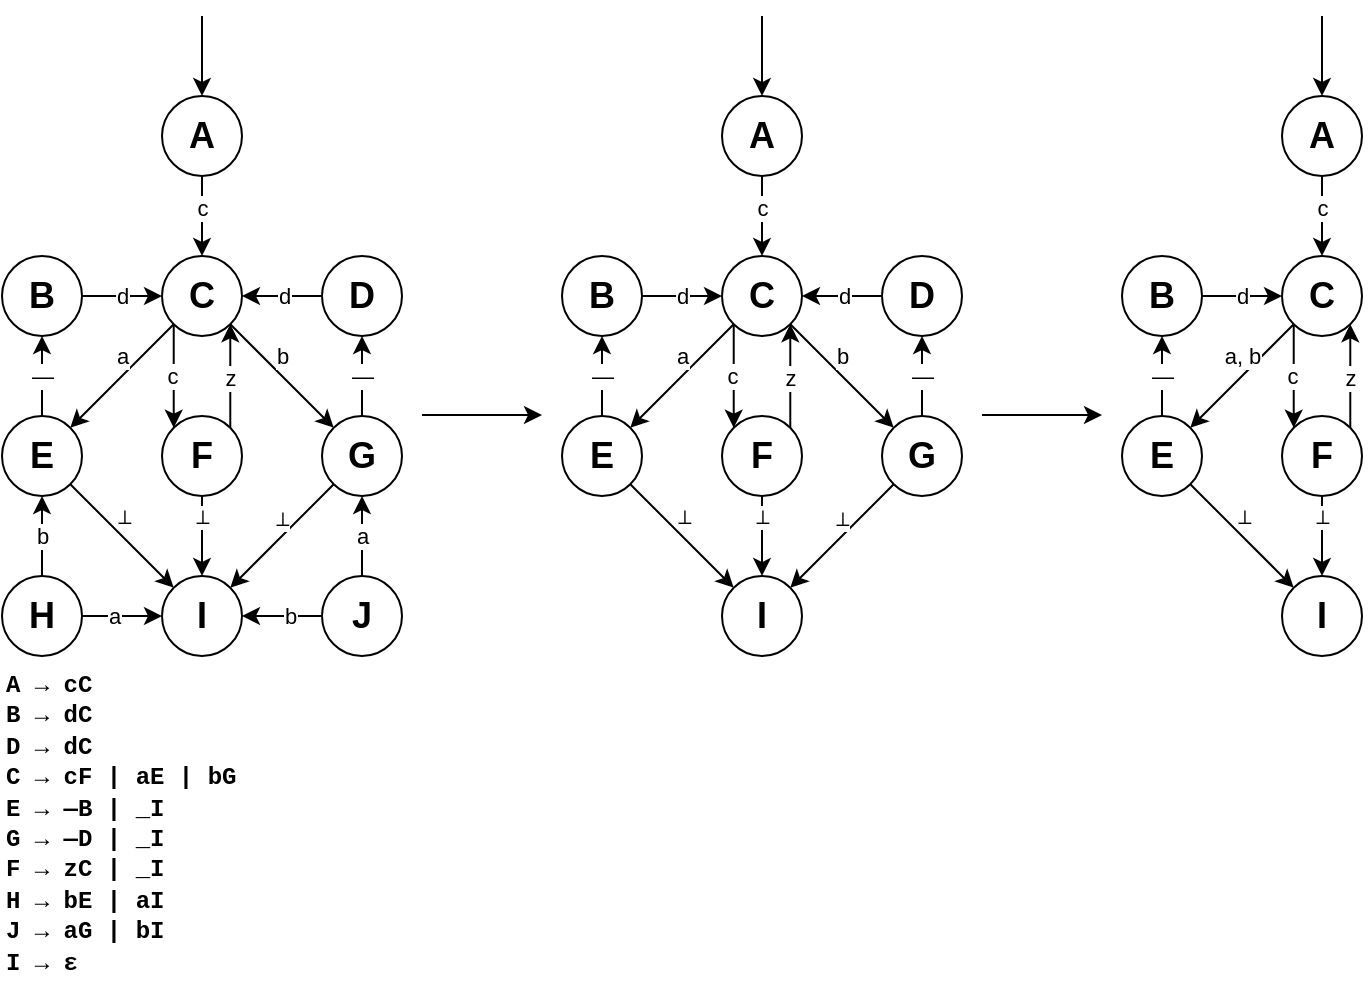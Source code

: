 <mxfile version="21.2.3" type="device">
  <diagram name="Страница 1" id="X-mfZElGtBCWNyIKxTyR">
    <mxGraphModel dx="989" dy="517" grid="1" gridSize="10" guides="1" tooltips="1" connect="1" arrows="1" fold="1" page="1" pageScale="1" pageWidth="827" pageHeight="1169" math="0" shadow="0">
      <root>
        <mxCell id="0" />
        <mxCell id="1" parent="0" />
        <mxCell id="6k7lIzAyDysnmoZ0ct8B-12" style="edgeStyle=orthogonalEdgeStyle;rounded=0;orthogonalLoop=1;jettySize=auto;html=1;entryX=0.5;entryY=0;entryDx=0;entryDy=0;" parent="1" source="6k7lIzAyDysnmoZ0ct8B-1" target="6k7lIzAyDysnmoZ0ct8B-3" edge="1">
          <mxGeometry relative="1" as="geometry" />
        </mxCell>
        <mxCell id="6k7lIzAyDysnmoZ0ct8B-26" value="c" style="edgeLabel;html=1;align=center;verticalAlign=middle;resizable=0;points=[];" parent="6k7lIzAyDysnmoZ0ct8B-12" vertex="1" connectable="0">
          <mxGeometry x="-0.219" y="-1" relative="1" as="geometry">
            <mxPoint x="1" as="offset" />
          </mxGeometry>
        </mxCell>
        <mxCell id="6k7lIzAyDysnmoZ0ct8B-1" value="A" style="ellipse;whiteSpace=wrap;html=1;aspect=fixed;fontStyle=1;fontSize=18;" parent="1" vertex="1">
          <mxGeometry x="120" y="80" width="40" height="40" as="geometry" />
        </mxCell>
        <mxCell id="6k7lIzAyDysnmoZ0ct8B-17" style="edgeStyle=orthogonalEdgeStyle;rounded=0;orthogonalLoop=1;jettySize=auto;html=1;entryX=0;entryY=0.5;entryDx=0;entryDy=0;" parent="1" source="6k7lIzAyDysnmoZ0ct8B-2" target="6k7lIzAyDysnmoZ0ct8B-3" edge="1">
          <mxGeometry relative="1" as="geometry" />
        </mxCell>
        <mxCell id="6k7lIzAyDysnmoZ0ct8B-21" value="d" style="edgeLabel;html=1;align=center;verticalAlign=middle;resizable=0;points=[];" parent="6k7lIzAyDysnmoZ0ct8B-17" vertex="1" connectable="0">
          <mxGeometry x="0.248" y="2" relative="1" as="geometry">
            <mxPoint x="-5" y="2" as="offset" />
          </mxGeometry>
        </mxCell>
        <mxCell id="6k7lIzAyDysnmoZ0ct8B-2" value="B" style="ellipse;whiteSpace=wrap;html=1;aspect=fixed;fontStyle=1;fontSize=18;" parent="1" vertex="1">
          <mxGeometry x="40" y="160" width="40" height="40" as="geometry" />
        </mxCell>
        <mxCell id="6k7lIzAyDysnmoZ0ct8B-36" style="edgeStyle=orthogonalEdgeStyle;rounded=0;orthogonalLoop=1;jettySize=auto;html=1;exitX=0;exitY=1;exitDx=0;exitDy=0;entryX=0;entryY=0;entryDx=0;entryDy=0;" parent="1" source="6k7lIzAyDysnmoZ0ct8B-3" target="6k7lIzAyDysnmoZ0ct8B-6" edge="1">
          <mxGeometry relative="1" as="geometry" />
        </mxCell>
        <mxCell id="6k7lIzAyDysnmoZ0ct8B-37" value="c" style="edgeLabel;html=1;align=center;verticalAlign=middle;resizable=0;points=[];" parent="6k7lIzAyDysnmoZ0ct8B-36" vertex="1" connectable="0">
          <mxGeometry x="-0.18" y="-1" relative="1" as="geometry">
            <mxPoint y="5" as="offset" />
          </mxGeometry>
        </mxCell>
        <mxCell id="6k7lIzAyDysnmoZ0ct8B-3" value="C" style="ellipse;whiteSpace=wrap;html=1;aspect=fixed;fontStyle=1;fontSize=18;" parent="1" vertex="1">
          <mxGeometry x="120" y="160" width="40" height="40" as="geometry" />
        </mxCell>
        <mxCell id="6k7lIzAyDysnmoZ0ct8B-18" style="edgeStyle=orthogonalEdgeStyle;rounded=0;orthogonalLoop=1;jettySize=auto;html=1;entryX=1;entryY=0.5;entryDx=0;entryDy=0;" parent="1" source="6k7lIzAyDysnmoZ0ct8B-4" target="6k7lIzAyDysnmoZ0ct8B-3" edge="1">
          <mxGeometry relative="1" as="geometry">
            <Array as="points">
              <mxPoint x="170" y="180" />
              <mxPoint x="170" y="180" />
            </Array>
          </mxGeometry>
        </mxCell>
        <mxCell id="6k7lIzAyDysnmoZ0ct8B-25" value="d" style="edgeLabel;html=1;align=center;verticalAlign=middle;resizable=0;points=[];" parent="6k7lIzAyDysnmoZ0ct8B-18" vertex="1" connectable="0">
          <mxGeometry x="-0.056" relative="1" as="geometry">
            <mxPoint as="offset" />
          </mxGeometry>
        </mxCell>
        <mxCell id="6k7lIzAyDysnmoZ0ct8B-4" value="D" style="ellipse;whiteSpace=wrap;html=1;aspect=fixed;fontStyle=1;fontSize=18;" parent="1" vertex="1">
          <mxGeometry x="200" y="160" width="40" height="40" as="geometry" />
        </mxCell>
        <mxCell id="6k7lIzAyDysnmoZ0ct8B-27" style="edgeStyle=orthogonalEdgeStyle;rounded=0;orthogonalLoop=1;jettySize=auto;html=1;entryX=0.5;entryY=1;entryDx=0;entryDy=0;" parent="1" source="6k7lIzAyDysnmoZ0ct8B-5" target="6k7lIzAyDysnmoZ0ct8B-2" edge="1">
          <mxGeometry relative="1" as="geometry">
            <Array as="points">
              <mxPoint x="60" y="220" />
              <mxPoint x="60" y="220" />
            </Array>
          </mxGeometry>
        </mxCell>
        <mxCell id="6k7lIzAyDysnmoZ0ct8B-28" value="—" style="edgeLabel;html=1;align=center;verticalAlign=middle;resizable=0;points=[];" parent="6k7lIzAyDysnmoZ0ct8B-27" vertex="1" connectable="0">
          <mxGeometry x="0.3" y="-1" relative="1" as="geometry">
            <mxPoint x="-1" y="6" as="offset" />
          </mxGeometry>
        </mxCell>
        <mxCell id="6k7lIzAyDysnmoZ0ct8B-5" value="E" style="ellipse;whiteSpace=wrap;html=1;aspect=fixed;fontStyle=1;fontSize=18;" parent="1" vertex="1">
          <mxGeometry x="40" y="240" width="40" height="40" as="geometry" />
        </mxCell>
        <mxCell id="6k7lIzAyDysnmoZ0ct8B-38" style="edgeStyle=orthogonalEdgeStyle;rounded=0;orthogonalLoop=1;jettySize=auto;html=1;exitX=1;exitY=0;exitDx=0;exitDy=0;entryX=1;entryY=1;entryDx=0;entryDy=0;" parent="1" source="6k7lIzAyDysnmoZ0ct8B-6" target="6k7lIzAyDysnmoZ0ct8B-3" edge="1">
          <mxGeometry relative="1" as="geometry" />
        </mxCell>
        <mxCell id="6k7lIzAyDysnmoZ0ct8B-39" value="z" style="edgeLabel;html=1;align=center;verticalAlign=middle;resizable=0;points=[];" parent="6k7lIzAyDysnmoZ0ct8B-38" vertex="1" connectable="0">
          <mxGeometry x="-0.206" relative="1" as="geometry">
            <mxPoint y="-5" as="offset" />
          </mxGeometry>
        </mxCell>
        <mxCell id="6k7lIzAyDysnmoZ0ct8B-40" style="edgeStyle=orthogonalEdgeStyle;rounded=0;orthogonalLoop=1;jettySize=auto;html=1;entryX=0.5;entryY=0;entryDx=0;entryDy=0;" parent="1" source="6k7lIzAyDysnmoZ0ct8B-6" target="6k7lIzAyDysnmoZ0ct8B-8" edge="1">
          <mxGeometry relative="1" as="geometry" />
        </mxCell>
        <mxCell id="6k7lIzAyDysnmoZ0ct8B-41" value="⟂" style="edgeLabel;html=1;align=center;verticalAlign=middle;resizable=0;points=[];fontSize=10;" parent="6k7lIzAyDysnmoZ0ct8B-40" vertex="1" connectable="0">
          <mxGeometry x="0.183" relative="1" as="geometry">
            <mxPoint y="-14" as="offset" />
          </mxGeometry>
        </mxCell>
        <mxCell id="6k7lIzAyDysnmoZ0ct8B-6" value="F" style="ellipse;whiteSpace=wrap;html=1;aspect=fixed;fontStyle=1;fontSize=18;" parent="1" vertex="1">
          <mxGeometry x="120" y="240" width="40" height="40" as="geometry" />
        </mxCell>
        <mxCell id="6k7lIzAyDysnmoZ0ct8B-29" style="edgeStyle=orthogonalEdgeStyle;rounded=0;orthogonalLoop=1;jettySize=auto;html=1;entryX=0.5;entryY=1;entryDx=0;entryDy=0;" parent="1" source="6k7lIzAyDysnmoZ0ct8B-7" target="6k7lIzAyDysnmoZ0ct8B-4" edge="1">
          <mxGeometry relative="1" as="geometry" />
        </mxCell>
        <mxCell id="6k7lIzAyDysnmoZ0ct8B-30" value="—" style="edgeLabel;html=1;align=center;verticalAlign=middle;resizable=0;points=[];" parent="6k7lIzAyDysnmoZ0ct8B-29" vertex="1" connectable="0">
          <mxGeometry x="0.238" y="1" relative="1" as="geometry">
            <mxPoint x="1" y="5" as="offset" />
          </mxGeometry>
        </mxCell>
        <mxCell id="6k7lIzAyDysnmoZ0ct8B-7" value="G" style="ellipse;whiteSpace=wrap;html=1;aspect=fixed;fontStyle=1;fontSize=18;" parent="1" vertex="1">
          <mxGeometry x="200" y="240" width="40" height="40" as="geometry" />
        </mxCell>
        <mxCell id="6k7lIzAyDysnmoZ0ct8B-8" value="I" style="ellipse;whiteSpace=wrap;html=1;aspect=fixed;fontStyle=1;fontSize=18;" parent="1" vertex="1">
          <mxGeometry x="120" y="320" width="40" height="40" as="geometry" />
        </mxCell>
        <mxCell id="6k7lIzAyDysnmoZ0ct8B-46" style="edgeStyle=orthogonalEdgeStyle;rounded=0;orthogonalLoop=1;jettySize=auto;html=1;entryX=0.5;entryY=1;entryDx=0;entryDy=0;" parent="1" source="6k7lIzAyDysnmoZ0ct8B-9" target="6k7lIzAyDysnmoZ0ct8B-5" edge="1">
          <mxGeometry relative="1" as="geometry" />
        </mxCell>
        <mxCell id="6k7lIzAyDysnmoZ0ct8B-48" value="b" style="edgeLabel;html=1;align=center;verticalAlign=middle;resizable=0;points=[];" parent="6k7lIzAyDysnmoZ0ct8B-46" vertex="1" connectable="0">
          <mxGeometry x="-0.2" relative="1" as="geometry">
            <mxPoint y="-4" as="offset" />
          </mxGeometry>
        </mxCell>
        <mxCell id="6k7lIzAyDysnmoZ0ct8B-49" style="edgeStyle=orthogonalEdgeStyle;rounded=0;orthogonalLoop=1;jettySize=auto;html=1;entryX=0;entryY=0.5;entryDx=0;entryDy=0;" parent="1" source="6k7lIzAyDysnmoZ0ct8B-9" target="6k7lIzAyDysnmoZ0ct8B-8" edge="1">
          <mxGeometry relative="1" as="geometry" />
        </mxCell>
        <mxCell id="6k7lIzAyDysnmoZ0ct8B-50" value="a" style="edgeLabel;html=1;align=center;verticalAlign=middle;resizable=0;points=[];" parent="6k7lIzAyDysnmoZ0ct8B-49" vertex="1" connectable="0">
          <mxGeometry x="-0.2" relative="1" as="geometry">
            <mxPoint as="offset" />
          </mxGeometry>
        </mxCell>
        <mxCell id="6k7lIzAyDysnmoZ0ct8B-9" value="H" style="ellipse;whiteSpace=wrap;html=1;aspect=fixed;fontStyle=1;fontSize=18;" parent="1" vertex="1">
          <mxGeometry x="40" y="320" width="40" height="40" as="geometry" />
        </mxCell>
        <mxCell id="6k7lIzAyDysnmoZ0ct8B-52" style="edgeStyle=orthogonalEdgeStyle;rounded=0;orthogonalLoop=1;jettySize=auto;html=1;entryX=1;entryY=0.5;entryDx=0;entryDy=0;" parent="1" source="6k7lIzAyDysnmoZ0ct8B-10" target="6k7lIzAyDysnmoZ0ct8B-8" edge="1">
          <mxGeometry relative="1" as="geometry" />
        </mxCell>
        <mxCell id="6k7lIzAyDysnmoZ0ct8B-53" value="b" style="edgeLabel;html=1;align=center;verticalAlign=middle;resizable=0;points=[];" parent="6k7lIzAyDysnmoZ0ct8B-52" vertex="1" connectable="0">
          <mxGeometry x="-0.2" relative="1" as="geometry">
            <mxPoint as="offset" />
          </mxGeometry>
        </mxCell>
        <mxCell id="6k7lIzAyDysnmoZ0ct8B-54" style="edgeStyle=orthogonalEdgeStyle;rounded=0;orthogonalLoop=1;jettySize=auto;html=1;entryX=0.5;entryY=1;entryDx=0;entryDy=0;" parent="1" source="6k7lIzAyDysnmoZ0ct8B-10" target="6k7lIzAyDysnmoZ0ct8B-7" edge="1">
          <mxGeometry relative="1" as="geometry" />
        </mxCell>
        <mxCell id="6k7lIzAyDysnmoZ0ct8B-55" value="a" style="edgeLabel;html=1;align=center;verticalAlign=middle;resizable=0;points=[];" parent="6k7lIzAyDysnmoZ0ct8B-54" vertex="1" connectable="0">
          <mxGeometry x="0.24" relative="1" as="geometry">
            <mxPoint y="5" as="offset" />
          </mxGeometry>
        </mxCell>
        <mxCell id="6k7lIzAyDysnmoZ0ct8B-10" value="J" style="ellipse;whiteSpace=wrap;html=1;aspect=fixed;fontStyle=1;fontSize=18;" parent="1" vertex="1">
          <mxGeometry x="200" y="320" width="40" height="40" as="geometry" />
        </mxCell>
        <mxCell id="6k7lIzAyDysnmoZ0ct8B-11" value="" style="endArrow=classic;html=1;rounded=0;entryX=0.5;entryY=0;entryDx=0;entryDy=0;" parent="1" target="6k7lIzAyDysnmoZ0ct8B-1" edge="1">
          <mxGeometry width="50" height="50" relative="1" as="geometry">
            <mxPoint x="140" y="40" as="sourcePoint" />
            <mxPoint x="220" y="170" as="targetPoint" />
          </mxGeometry>
        </mxCell>
        <mxCell id="6k7lIzAyDysnmoZ0ct8B-32" value="" style="endArrow=classic;html=1;rounded=0;entryX=1;entryY=0;entryDx=0;entryDy=0;exitX=0;exitY=1;exitDx=0;exitDy=0;" parent="1" source="6k7lIzAyDysnmoZ0ct8B-3" target="6k7lIzAyDysnmoZ0ct8B-5" edge="1">
          <mxGeometry width="50" height="50" relative="1" as="geometry">
            <mxPoint x="100" y="230" as="sourcePoint" />
            <mxPoint x="160" y="200" as="targetPoint" />
          </mxGeometry>
        </mxCell>
        <mxCell id="6k7lIzAyDysnmoZ0ct8B-33" value="a" style="edgeLabel;html=1;align=center;verticalAlign=middle;resizable=0;points=[];" parent="6k7lIzAyDysnmoZ0ct8B-32" vertex="1" connectable="0">
          <mxGeometry x="-0.209" y="2" relative="1" as="geometry">
            <mxPoint x="-7" y="-6" as="offset" />
          </mxGeometry>
        </mxCell>
        <mxCell id="6k7lIzAyDysnmoZ0ct8B-34" value="" style="endArrow=classic;html=1;rounded=0;entryX=0;entryY=0;entryDx=0;entryDy=0;exitX=1;exitY=1;exitDx=0;exitDy=0;" parent="1" source="6k7lIzAyDysnmoZ0ct8B-3" target="6k7lIzAyDysnmoZ0ct8B-7" edge="1">
          <mxGeometry width="50" height="50" relative="1" as="geometry">
            <mxPoint x="136" y="204" as="sourcePoint" />
            <mxPoint x="84" y="256" as="targetPoint" />
          </mxGeometry>
        </mxCell>
        <mxCell id="6k7lIzAyDysnmoZ0ct8B-35" value="b" style="edgeLabel;html=1;align=center;verticalAlign=middle;resizable=0;points=[];" parent="6k7lIzAyDysnmoZ0ct8B-34" vertex="1" connectable="0">
          <mxGeometry x="-0.209" y="2" relative="1" as="geometry">
            <mxPoint x="4" y="-3" as="offset" />
          </mxGeometry>
        </mxCell>
        <mxCell id="6k7lIzAyDysnmoZ0ct8B-42" value="" style="endArrow=classic;html=1;rounded=0;exitX=1;exitY=1;exitDx=0;exitDy=0;entryX=0;entryY=0;entryDx=0;entryDy=0;" parent="1" source="6k7lIzAyDysnmoZ0ct8B-5" target="6k7lIzAyDysnmoZ0ct8B-8" edge="1">
          <mxGeometry width="50" height="50" relative="1" as="geometry">
            <mxPoint x="100" y="280" as="sourcePoint" />
            <mxPoint x="150" y="230" as="targetPoint" />
          </mxGeometry>
        </mxCell>
        <mxCell id="6k7lIzAyDysnmoZ0ct8B-44" value="⟂" style="edgeLabel;html=1;align=center;verticalAlign=middle;resizable=0;points=[];fontSize=10;" parent="6k7lIzAyDysnmoZ0ct8B-42" vertex="1" connectable="0">
          <mxGeometry x="0.046" y="-1" relative="1" as="geometry">
            <mxPoint y="-12" as="offset" />
          </mxGeometry>
        </mxCell>
        <mxCell id="6k7lIzAyDysnmoZ0ct8B-43" value="" style="endArrow=classic;html=1;rounded=0;exitX=0;exitY=1;exitDx=0;exitDy=0;entryX=1;entryY=0;entryDx=0;entryDy=0;" parent="1" source="6k7lIzAyDysnmoZ0ct8B-7" target="6k7lIzAyDysnmoZ0ct8B-8" edge="1">
          <mxGeometry width="50" height="50" relative="1" as="geometry">
            <mxPoint x="150" y="290" as="sourcePoint" />
            <mxPoint x="200" y="240" as="targetPoint" />
          </mxGeometry>
        </mxCell>
        <mxCell id="6k7lIzAyDysnmoZ0ct8B-45" value="⟂" style="edgeLabel;html=1;align=center;verticalAlign=middle;resizable=0;points=[];fontSize=10;" parent="6k7lIzAyDysnmoZ0ct8B-43" vertex="1" connectable="0">
          <mxGeometry x="0.132" relative="1" as="geometry">
            <mxPoint x="3" y="-13" as="offset" />
          </mxGeometry>
        </mxCell>
        <mxCell id="m83WT8vD0n_hC-5zdwhu-1" style="edgeStyle=orthogonalEdgeStyle;rounded=0;orthogonalLoop=1;jettySize=auto;html=1;entryX=0.5;entryY=0;entryDx=0;entryDy=0;" edge="1" parent="1" source="m83WT8vD0n_hC-5zdwhu-3" target="m83WT8vD0n_hC-5zdwhu-9">
          <mxGeometry relative="1" as="geometry" />
        </mxCell>
        <mxCell id="m83WT8vD0n_hC-5zdwhu-2" value="c" style="edgeLabel;html=1;align=center;verticalAlign=middle;resizable=0;points=[];" vertex="1" connectable="0" parent="m83WT8vD0n_hC-5zdwhu-1">
          <mxGeometry x="-0.219" y="-1" relative="1" as="geometry">
            <mxPoint x="1" as="offset" />
          </mxGeometry>
        </mxCell>
        <mxCell id="m83WT8vD0n_hC-5zdwhu-3" value="A" style="ellipse;whiteSpace=wrap;html=1;aspect=fixed;fontStyle=1;fontSize=18;" vertex="1" parent="1">
          <mxGeometry x="400" y="80" width="40" height="40" as="geometry" />
        </mxCell>
        <mxCell id="m83WT8vD0n_hC-5zdwhu-4" style="edgeStyle=orthogonalEdgeStyle;rounded=0;orthogonalLoop=1;jettySize=auto;html=1;entryX=0;entryY=0.5;entryDx=0;entryDy=0;" edge="1" parent="1" source="m83WT8vD0n_hC-5zdwhu-6" target="m83WT8vD0n_hC-5zdwhu-9">
          <mxGeometry relative="1" as="geometry" />
        </mxCell>
        <mxCell id="m83WT8vD0n_hC-5zdwhu-5" value="d" style="edgeLabel;html=1;align=center;verticalAlign=middle;resizable=0;points=[];" vertex="1" connectable="0" parent="m83WT8vD0n_hC-5zdwhu-4">
          <mxGeometry x="0.248" y="2" relative="1" as="geometry">
            <mxPoint x="-5" y="2" as="offset" />
          </mxGeometry>
        </mxCell>
        <mxCell id="m83WT8vD0n_hC-5zdwhu-6" value="B" style="ellipse;whiteSpace=wrap;html=1;aspect=fixed;fontStyle=1;fontSize=18;" vertex="1" parent="1">
          <mxGeometry x="320" y="160" width="40" height="40" as="geometry" />
        </mxCell>
        <mxCell id="m83WT8vD0n_hC-5zdwhu-7" style="edgeStyle=orthogonalEdgeStyle;rounded=0;orthogonalLoop=1;jettySize=auto;html=1;exitX=0;exitY=1;exitDx=0;exitDy=0;entryX=0;entryY=0;entryDx=0;entryDy=0;" edge="1" parent="1" source="m83WT8vD0n_hC-5zdwhu-9" target="m83WT8vD0n_hC-5zdwhu-20">
          <mxGeometry relative="1" as="geometry" />
        </mxCell>
        <mxCell id="m83WT8vD0n_hC-5zdwhu-8" value="c" style="edgeLabel;html=1;align=center;verticalAlign=middle;resizable=0;points=[];" vertex="1" connectable="0" parent="m83WT8vD0n_hC-5zdwhu-7">
          <mxGeometry x="-0.18" y="-1" relative="1" as="geometry">
            <mxPoint y="5" as="offset" />
          </mxGeometry>
        </mxCell>
        <mxCell id="m83WT8vD0n_hC-5zdwhu-9" value="C" style="ellipse;whiteSpace=wrap;html=1;aspect=fixed;fontStyle=1;fontSize=18;" vertex="1" parent="1">
          <mxGeometry x="400" y="160" width="40" height="40" as="geometry" />
        </mxCell>
        <mxCell id="m83WT8vD0n_hC-5zdwhu-10" style="edgeStyle=orthogonalEdgeStyle;rounded=0;orthogonalLoop=1;jettySize=auto;html=1;entryX=1;entryY=0.5;entryDx=0;entryDy=0;" edge="1" parent="1" source="m83WT8vD0n_hC-5zdwhu-12" target="m83WT8vD0n_hC-5zdwhu-9">
          <mxGeometry relative="1" as="geometry">
            <Array as="points">
              <mxPoint x="450" y="180" />
              <mxPoint x="450" y="180" />
            </Array>
          </mxGeometry>
        </mxCell>
        <mxCell id="m83WT8vD0n_hC-5zdwhu-11" value="d" style="edgeLabel;html=1;align=center;verticalAlign=middle;resizable=0;points=[];" vertex="1" connectable="0" parent="m83WT8vD0n_hC-5zdwhu-10">
          <mxGeometry x="-0.056" relative="1" as="geometry">
            <mxPoint as="offset" />
          </mxGeometry>
        </mxCell>
        <mxCell id="m83WT8vD0n_hC-5zdwhu-12" value="D" style="ellipse;whiteSpace=wrap;html=1;aspect=fixed;fontStyle=1;fontSize=18;" vertex="1" parent="1">
          <mxGeometry x="480" y="160" width="40" height="40" as="geometry" />
        </mxCell>
        <mxCell id="m83WT8vD0n_hC-5zdwhu-13" style="edgeStyle=orthogonalEdgeStyle;rounded=0;orthogonalLoop=1;jettySize=auto;html=1;entryX=0.5;entryY=1;entryDx=0;entryDy=0;" edge="1" parent="1" source="m83WT8vD0n_hC-5zdwhu-15" target="m83WT8vD0n_hC-5zdwhu-6">
          <mxGeometry relative="1" as="geometry">
            <Array as="points">
              <mxPoint x="340" y="220" />
              <mxPoint x="340" y="220" />
            </Array>
          </mxGeometry>
        </mxCell>
        <mxCell id="m83WT8vD0n_hC-5zdwhu-14" value="—" style="edgeLabel;html=1;align=center;verticalAlign=middle;resizable=0;points=[];" vertex="1" connectable="0" parent="m83WT8vD0n_hC-5zdwhu-13">
          <mxGeometry x="0.3" y="-1" relative="1" as="geometry">
            <mxPoint x="-1" y="6" as="offset" />
          </mxGeometry>
        </mxCell>
        <mxCell id="m83WT8vD0n_hC-5zdwhu-15" value="E" style="ellipse;whiteSpace=wrap;html=1;aspect=fixed;fontStyle=1;fontSize=18;" vertex="1" parent="1">
          <mxGeometry x="320" y="240" width="40" height="40" as="geometry" />
        </mxCell>
        <mxCell id="m83WT8vD0n_hC-5zdwhu-16" style="edgeStyle=orthogonalEdgeStyle;rounded=0;orthogonalLoop=1;jettySize=auto;html=1;exitX=1;exitY=0;exitDx=0;exitDy=0;entryX=1;entryY=1;entryDx=0;entryDy=0;" edge="1" parent="1" source="m83WT8vD0n_hC-5zdwhu-20" target="m83WT8vD0n_hC-5zdwhu-9">
          <mxGeometry relative="1" as="geometry" />
        </mxCell>
        <mxCell id="m83WT8vD0n_hC-5zdwhu-17" value="z" style="edgeLabel;html=1;align=center;verticalAlign=middle;resizable=0;points=[];" vertex="1" connectable="0" parent="m83WT8vD0n_hC-5zdwhu-16">
          <mxGeometry x="-0.206" relative="1" as="geometry">
            <mxPoint y="-5" as="offset" />
          </mxGeometry>
        </mxCell>
        <mxCell id="m83WT8vD0n_hC-5zdwhu-18" style="edgeStyle=orthogonalEdgeStyle;rounded=0;orthogonalLoop=1;jettySize=auto;html=1;entryX=0.5;entryY=0;entryDx=0;entryDy=0;" edge="1" parent="1" source="m83WT8vD0n_hC-5zdwhu-20" target="m83WT8vD0n_hC-5zdwhu-24">
          <mxGeometry relative="1" as="geometry" />
        </mxCell>
        <mxCell id="m83WT8vD0n_hC-5zdwhu-19" value="⟂" style="edgeLabel;html=1;align=center;verticalAlign=middle;resizable=0;points=[];fontSize=10;" vertex="1" connectable="0" parent="m83WT8vD0n_hC-5zdwhu-18">
          <mxGeometry x="0.183" relative="1" as="geometry">
            <mxPoint y="-14" as="offset" />
          </mxGeometry>
        </mxCell>
        <mxCell id="m83WT8vD0n_hC-5zdwhu-20" value="F" style="ellipse;whiteSpace=wrap;html=1;aspect=fixed;fontStyle=1;fontSize=18;" vertex="1" parent="1">
          <mxGeometry x="400" y="240" width="40" height="40" as="geometry" />
        </mxCell>
        <mxCell id="m83WT8vD0n_hC-5zdwhu-21" style="edgeStyle=orthogonalEdgeStyle;rounded=0;orthogonalLoop=1;jettySize=auto;html=1;entryX=0.5;entryY=1;entryDx=0;entryDy=0;" edge="1" parent="1" source="m83WT8vD0n_hC-5zdwhu-23" target="m83WT8vD0n_hC-5zdwhu-12">
          <mxGeometry relative="1" as="geometry" />
        </mxCell>
        <mxCell id="m83WT8vD0n_hC-5zdwhu-22" value="—" style="edgeLabel;html=1;align=center;verticalAlign=middle;resizable=0;points=[];" vertex="1" connectable="0" parent="m83WT8vD0n_hC-5zdwhu-21">
          <mxGeometry x="0.238" y="1" relative="1" as="geometry">
            <mxPoint x="1" y="5" as="offset" />
          </mxGeometry>
        </mxCell>
        <mxCell id="m83WT8vD0n_hC-5zdwhu-23" value="G" style="ellipse;whiteSpace=wrap;html=1;aspect=fixed;fontStyle=1;fontSize=18;" vertex="1" parent="1">
          <mxGeometry x="480" y="240" width="40" height="40" as="geometry" />
        </mxCell>
        <mxCell id="m83WT8vD0n_hC-5zdwhu-24" value="I" style="ellipse;whiteSpace=wrap;html=1;aspect=fixed;fontStyle=1;fontSize=18;" vertex="1" parent="1">
          <mxGeometry x="400" y="320" width="40" height="40" as="geometry" />
        </mxCell>
        <mxCell id="m83WT8vD0n_hC-5zdwhu-35" value="" style="endArrow=classic;html=1;rounded=0;entryX=0.5;entryY=0;entryDx=0;entryDy=0;" edge="1" parent="1" target="m83WT8vD0n_hC-5zdwhu-3">
          <mxGeometry width="50" height="50" relative="1" as="geometry">
            <mxPoint x="420" y="40" as="sourcePoint" />
            <mxPoint x="500" y="170" as="targetPoint" />
          </mxGeometry>
        </mxCell>
        <mxCell id="m83WT8vD0n_hC-5zdwhu-36" value="" style="endArrow=classic;html=1;rounded=0;entryX=1;entryY=0;entryDx=0;entryDy=0;exitX=0;exitY=1;exitDx=0;exitDy=0;" edge="1" parent="1" source="m83WT8vD0n_hC-5zdwhu-9" target="m83WT8vD0n_hC-5zdwhu-15">
          <mxGeometry width="50" height="50" relative="1" as="geometry">
            <mxPoint x="380" y="230" as="sourcePoint" />
            <mxPoint x="440" y="200" as="targetPoint" />
          </mxGeometry>
        </mxCell>
        <mxCell id="m83WT8vD0n_hC-5zdwhu-37" value="a" style="edgeLabel;html=1;align=center;verticalAlign=middle;resizable=0;points=[];" vertex="1" connectable="0" parent="m83WT8vD0n_hC-5zdwhu-36">
          <mxGeometry x="-0.209" y="2" relative="1" as="geometry">
            <mxPoint x="-7" y="-6" as="offset" />
          </mxGeometry>
        </mxCell>
        <mxCell id="m83WT8vD0n_hC-5zdwhu-38" value="" style="endArrow=classic;html=1;rounded=0;entryX=0;entryY=0;entryDx=0;entryDy=0;exitX=1;exitY=1;exitDx=0;exitDy=0;" edge="1" parent="1" source="m83WT8vD0n_hC-5zdwhu-9" target="m83WT8vD0n_hC-5zdwhu-23">
          <mxGeometry width="50" height="50" relative="1" as="geometry">
            <mxPoint x="416" y="204" as="sourcePoint" />
            <mxPoint x="364" y="256" as="targetPoint" />
          </mxGeometry>
        </mxCell>
        <mxCell id="m83WT8vD0n_hC-5zdwhu-39" value="b" style="edgeLabel;html=1;align=center;verticalAlign=middle;resizable=0;points=[];" vertex="1" connectable="0" parent="m83WT8vD0n_hC-5zdwhu-38">
          <mxGeometry x="-0.209" y="2" relative="1" as="geometry">
            <mxPoint x="4" y="-3" as="offset" />
          </mxGeometry>
        </mxCell>
        <mxCell id="m83WT8vD0n_hC-5zdwhu-40" value="" style="endArrow=classic;html=1;rounded=0;exitX=1;exitY=1;exitDx=0;exitDy=0;entryX=0;entryY=0;entryDx=0;entryDy=0;" edge="1" parent="1" source="m83WT8vD0n_hC-5zdwhu-15" target="m83WT8vD0n_hC-5zdwhu-24">
          <mxGeometry width="50" height="50" relative="1" as="geometry">
            <mxPoint x="380" y="280" as="sourcePoint" />
            <mxPoint x="430" y="230" as="targetPoint" />
          </mxGeometry>
        </mxCell>
        <mxCell id="m83WT8vD0n_hC-5zdwhu-41" value="⟂" style="edgeLabel;html=1;align=center;verticalAlign=middle;resizable=0;points=[];fontSize=10;" vertex="1" connectable="0" parent="m83WT8vD0n_hC-5zdwhu-40">
          <mxGeometry x="0.046" y="-1" relative="1" as="geometry">
            <mxPoint y="-12" as="offset" />
          </mxGeometry>
        </mxCell>
        <mxCell id="m83WT8vD0n_hC-5zdwhu-42" value="" style="endArrow=classic;html=1;rounded=0;exitX=0;exitY=1;exitDx=0;exitDy=0;entryX=1;entryY=0;entryDx=0;entryDy=0;" edge="1" parent="1" source="m83WT8vD0n_hC-5zdwhu-23" target="m83WT8vD0n_hC-5zdwhu-24">
          <mxGeometry width="50" height="50" relative="1" as="geometry">
            <mxPoint x="430" y="290" as="sourcePoint" />
            <mxPoint x="480" y="240" as="targetPoint" />
          </mxGeometry>
        </mxCell>
        <mxCell id="m83WT8vD0n_hC-5zdwhu-43" value="⟂" style="edgeLabel;html=1;align=center;verticalAlign=middle;resizable=0;points=[];fontSize=10;" vertex="1" connectable="0" parent="m83WT8vD0n_hC-5zdwhu-42">
          <mxGeometry x="0.132" relative="1" as="geometry">
            <mxPoint x="3" y="-13" as="offset" />
          </mxGeometry>
        </mxCell>
        <mxCell id="m83WT8vD0n_hC-5zdwhu-44" style="edgeStyle=orthogonalEdgeStyle;rounded=0;orthogonalLoop=1;jettySize=auto;html=1;entryX=0.5;entryY=0;entryDx=0;entryDy=0;" edge="1" parent="1" source="m83WT8vD0n_hC-5zdwhu-46" target="m83WT8vD0n_hC-5zdwhu-52">
          <mxGeometry relative="1" as="geometry" />
        </mxCell>
        <mxCell id="m83WT8vD0n_hC-5zdwhu-45" value="c" style="edgeLabel;html=1;align=center;verticalAlign=middle;resizable=0;points=[];" vertex="1" connectable="0" parent="m83WT8vD0n_hC-5zdwhu-44">
          <mxGeometry x="-0.219" y="-1" relative="1" as="geometry">
            <mxPoint x="1" as="offset" />
          </mxGeometry>
        </mxCell>
        <mxCell id="m83WT8vD0n_hC-5zdwhu-46" value="A" style="ellipse;whiteSpace=wrap;html=1;aspect=fixed;fontStyle=1;fontSize=18;" vertex="1" parent="1">
          <mxGeometry x="680" y="80" width="40" height="40" as="geometry" />
        </mxCell>
        <mxCell id="m83WT8vD0n_hC-5zdwhu-47" style="edgeStyle=orthogonalEdgeStyle;rounded=0;orthogonalLoop=1;jettySize=auto;html=1;entryX=0;entryY=0.5;entryDx=0;entryDy=0;" edge="1" parent="1" source="m83WT8vD0n_hC-5zdwhu-49" target="m83WT8vD0n_hC-5zdwhu-52">
          <mxGeometry relative="1" as="geometry" />
        </mxCell>
        <mxCell id="m83WT8vD0n_hC-5zdwhu-48" value="d" style="edgeLabel;html=1;align=center;verticalAlign=middle;resizable=0;points=[];" vertex="1" connectable="0" parent="m83WT8vD0n_hC-5zdwhu-47">
          <mxGeometry x="0.248" y="2" relative="1" as="geometry">
            <mxPoint x="-5" y="2" as="offset" />
          </mxGeometry>
        </mxCell>
        <mxCell id="m83WT8vD0n_hC-5zdwhu-49" value="B" style="ellipse;whiteSpace=wrap;html=1;aspect=fixed;fontStyle=1;fontSize=18;" vertex="1" parent="1">
          <mxGeometry x="600" y="160" width="40" height="40" as="geometry" />
        </mxCell>
        <mxCell id="m83WT8vD0n_hC-5zdwhu-50" style="edgeStyle=orthogonalEdgeStyle;rounded=0;orthogonalLoop=1;jettySize=auto;html=1;exitX=0;exitY=1;exitDx=0;exitDy=0;entryX=0;entryY=0;entryDx=0;entryDy=0;" edge="1" parent="1" source="m83WT8vD0n_hC-5zdwhu-52" target="m83WT8vD0n_hC-5zdwhu-63">
          <mxGeometry relative="1" as="geometry" />
        </mxCell>
        <mxCell id="m83WT8vD0n_hC-5zdwhu-51" value="c" style="edgeLabel;html=1;align=center;verticalAlign=middle;resizable=0;points=[];" vertex="1" connectable="0" parent="m83WT8vD0n_hC-5zdwhu-50">
          <mxGeometry x="-0.18" y="-1" relative="1" as="geometry">
            <mxPoint y="5" as="offset" />
          </mxGeometry>
        </mxCell>
        <mxCell id="m83WT8vD0n_hC-5zdwhu-52" value="C" style="ellipse;whiteSpace=wrap;html=1;aspect=fixed;fontStyle=1;fontSize=18;" vertex="1" parent="1">
          <mxGeometry x="680" y="160" width="40" height="40" as="geometry" />
        </mxCell>
        <mxCell id="m83WT8vD0n_hC-5zdwhu-56" style="edgeStyle=orthogonalEdgeStyle;rounded=0;orthogonalLoop=1;jettySize=auto;html=1;entryX=0.5;entryY=1;entryDx=0;entryDy=0;" edge="1" parent="1" source="m83WT8vD0n_hC-5zdwhu-58" target="m83WT8vD0n_hC-5zdwhu-49">
          <mxGeometry relative="1" as="geometry">
            <Array as="points">
              <mxPoint x="620" y="220" />
              <mxPoint x="620" y="220" />
            </Array>
          </mxGeometry>
        </mxCell>
        <mxCell id="m83WT8vD0n_hC-5zdwhu-57" value="—" style="edgeLabel;html=1;align=center;verticalAlign=middle;resizable=0;points=[];" vertex="1" connectable="0" parent="m83WT8vD0n_hC-5zdwhu-56">
          <mxGeometry x="0.3" y="-1" relative="1" as="geometry">
            <mxPoint x="-1" y="6" as="offset" />
          </mxGeometry>
        </mxCell>
        <mxCell id="m83WT8vD0n_hC-5zdwhu-58" value="E" style="ellipse;whiteSpace=wrap;html=1;aspect=fixed;fontStyle=1;fontSize=18;" vertex="1" parent="1">
          <mxGeometry x="600" y="240" width="40" height="40" as="geometry" />
        </mxCell>
        <mxCell id="m83WT8vD0n_hC-5zdwhu-59" style="edgeStyle=orthogonalEdgeStyle;rounded=0;orthogonalLoop=1;jettySize=auto;html=1;exitX=1;exitY=0;exitDx=0;exitDy=0;entryX=1;entryY=1;entryDx=0;entryDy=0;" edge="1" parent="1" source="m83WT8vD0n_hC-5zdwhu-63" target="m83WT8vD0n_hC-5zdwhu-52">
          <mxGeometry relative="1" as="geometry" />
        </mxCell>
        <mxCell id="m83WT8vD0n_hC-5zdwhu-60" value="z" style="edgeLabel;html=1;align=center;verticalAlign=middle;resizable=0;points=[];" vertex="1" connectable="0" parent="m83WT8vD0n_hC-5zdwhu-59">
          <mxGeometry x="-0.206" relative="1" as="geometry">
            <mxPoint y="-5" as="offset" />
          </mxGeometry>
        </mxCell>
        <mxCell id="m83WT8vD0n_hC-5zdwhu-61" style="edgeStyle=orthogonalEdgeStyle;rounded=0;orthogonalLoop=1;jettySize=auto;html=1;entryX=0.5;entryY=0;entryDx=0;entryDy=0;" edge="1" parent="1" source="m83WT8vD0n_hC-5zdwhu-63" target="m83WT8vD0n_hC-5zdwhu-67">
          <mxGeometry relative="1" as="geometry" />
        </mxCell>
        <mxCell id="m83WT8vD0n_hC-5zdwhu-62" value="⟂" style="edgeLabel;html=1;align=center;verticalAlign=middle;resizable=0;points=[];fontSize=10;" vertex="1" connectable="0" parent="m83WT8vD0n_hC-5zdwhu-61">
          <mxGeometry x="0.183" relative="1" as="geometry">
            <mxPoint y="-14" as="offset" />
          </mxGeometry>
        </mxCell>
        <mxCell id="m83WT8vD0n_hC-5zdwhu-63" value="F" style="ellipse;whiteSpace=wrap;html=1;aspect=fixed;fontStyle=1;fontSize=18;" vertex="1" parent="1">
          <mxGeometry x="680" y="240" width="40" height="40" as="geometry" />
        </mxCell>
        <mxCell id="m83WT8vD0n_hC-5zdwhu-67" value="I" style="ellipse;whiteSpace=wrap;html=1;aspect=fixed;fontStyle=1;fontSize=18;" vertex="1" parent="1">
          <mxGeometry x="680" y="320" width="40" height="40" as="geometry" />
        </mxCell>
        <mxCell id="m83WT8vD0n_hC-5zdwhu-68" value="" style="endArrow=classic;html=1;rounded=0;entryX=0.5;entryY=0;entryDx=0;entryDy=0;" edge="1" parent="1" target="m83WT8vD0n_hC-5zdwhu-46">
          <mxGeometry width="50" height="50" relative="1" as="geometry">
            <mxPoint x="700" y="40" as="sourcePoint" />
            <mxPoint x="780" y="170" as="targetPoint" />
          </mxGeometry>
        </mxCell>
        <mxCell id="m83WT8vD0n_hC-5zdwhu-69" value="" style="endArrow=classic;html=1;rounded=0;entryX=1;entryY=0;entryDx=0;entryDy=0;exitX=0;exitY=1;exitDx=0;exitDy=0;" edge="1" parent="1" source="m83WT8vD0n_hC-5zdwhu-52" target="m83WT8vD0n_hC-5zdwhu-58">
          <mxGeometry width="50" height="50" relative="1" as="geometry">
            <mxPoint x="660" y="230" as="sourcePoint" />
            <mxPoint x="720" y="200" as="targetPoint" />
          </mxGeometry>
        </mxCell>
        <mxCell id="m83WT8vD0n_hC-5zdwhu-70" value="a, b" style="edgeLabel;html=1;align=center;verticalAlign=middle;resizable=0;points=[];" vertex="1" connectable="0" parent="m83WT8vD0n_hC-5zdwhu-69">
          <mxGeometry x="-0.209" y="2" relative="1" as="geometry">
            <mxPoint x="-7" y="-6" as="offset" />
          </mxGeometry>
        </mxCell>
        <mxCell id="m83WT8vD0n_hC-5zdwhu-73" value="" style="endArrow=classic;html=1;rounded=0;exitX=1;exitY=1;exitDx=0;exitDy=0;entryX=0;entryY=0;entryDx=0;entryDy=0;" edge="1" parent="1" source="m83WT8vD0n_hC-5zdwhu-58" target="m83WT8vD0n_hC-5zdwhu-67">
          <mxGeometry width="50" height="50" relative="1" as="geometry">
            <mxPoint x="660" y="280" as="sourcePoint" />
            <mxPoint x="710" y="230" as="targetPoint" />
          </mxGeometry>
        </mxCell>
        <mxCell id="m83WT8vD0n_hC-5zdwhu-74" value="⟂" style="edgeLabel;html=1;align=center;verticalAlign=middle;resizable=0;points=[];fontSize=10;" vertex="1" connectable="0" parent="m83WT8vD0n_hC-5zdwhu-73">
          <mxGeometry x="0.046" y="-1" relative="1" as="geometry">
            <mxPoint y="-12" as="offset" />
          </mxGeometry>
        </mxCell>
        <mxCell id="m83WT8vD0n_hC-5zdwhu-77" value="" style="endArrow=classic;html=1;rounded=0;" edge="1" parent="1">
          <mxGeometry width="50" height="50" relative="1" as="geometry">
            <mxPoint x="250" y="239.52" as="sourcePoint" />
            <mxPoint x="310" y="239.52" as="targetPoint" />
          </mxGeometry>
        </mxCell>
        <mxCell id="m83WT8vD0n_hC-5zdwhu-78" value="" style="endArrow=classic;html=1;rounded=0;" edge="1" parent="1">
          <mxGeometry width="50" height="50" relative="1" as="geometry">
            <mxPoint x="530" y="239.52" as="sourcePoint" />
            <mxPoint x="590" y="239.52" as="targetPoint" />
          </mxGeometry>
        </mxCell>
        <mxCell id="m83WT8vD0n_hC-5zdwhu-79" value="&lt;font style=&quot;font-size: 12px;&quot; face=&quot;Courier New&quot;&gt;&lt;font style=&quot;font-size: 12px;&quot;&gt;&lt;font style=&quot;font-size: 12px;&quot;&gt;A&amp;nbsp;→ cC&lt;br style=&quot;&quot;&gt;B → dC&lt;br&gt;&lt;/font&gt;&lt;/font&gt;&lt;font style=&quot;font-size: 12px;&quot;&gt;D&amp;nbsp;&lt;/font&gt;→ dC&lt;br&gt;&lt;font style=&quot;font-size: 12px;&quot;&gt;C&amp;nbsp;&lt;/font&gt;→ cF | aE | bG&lt;br&gt;&lt;font style=&quot;font-size: 12px;&quot;&gt;E&amp;nbsp;&lt;/font&gt;→ —B | _I&lt;br&gt;&lt;font style=&quot;font-size: 12px;&quot;&gt;G&amp;nbsp;&lt;/font&gt;→ —D | _I&lt;br&gt;&lt;font style=&quot;font-size: 12px;&quot;&gt;F&amp;nbsp;&lt;/font&gt;→ zC | _I&lt;br&gt;&lt;font style=&quot;font-size: 12px;&quot;&gt;H&amp;nbsp;&lt;/font&gt;→ bE | aI&lt;br&gt;&lt;font style=&quot;font-size: 12px;&quot;&gt;J&amp;nbsp;&lt;/font&gt;→ aG | bI&lt;br&gt;&lt;font style=&quot;font-size: 12px;&quot;&gt;I&amp;nbsp;&lt;/font&gt;→&amp;nbsp;ε&lt;/font&gt;&lt;font face=&quot;Courier New&quot; style=&quot;font-size: 12px;&quot;&gt;&lt;br style=&quot;font-size: 12px;&quot;&gt;&lt;/font&gt;" style="text;html=1;strokeColor=none;fillColor=none;align=left;verticalAlign=top;whiteSpace=wrap;rounded=0;fontSize=12;fontStyle=1" vertex="1" parent="1">
          <mxGeometry x="40" y="360" width="200" height="170" as="geometry" />
        </mxCell>
      </root>
    </mxGraphModel>
  </diagram>
</mxfile>
